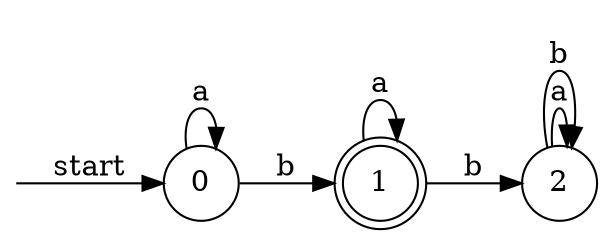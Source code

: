 digraph dfa {
    rankdir = LR;
    node [shape = circle];
    __start [style = invis, shape = point];
    __start -> "0" [ label = "start" ];
    node [shape = doublecircle]; "1"
    node [shape = circle];
    "2" -> "2" [ label = "a" ];
    "2" -> "2" [ label = "b" ];
    "0" -> "0" [ label = "a" ];
    "0" -> "1" [ label = "b" ];
    "1" -> "1" [ label = "a" ];
    "1" -> "2" [ label = "b" ];
}
